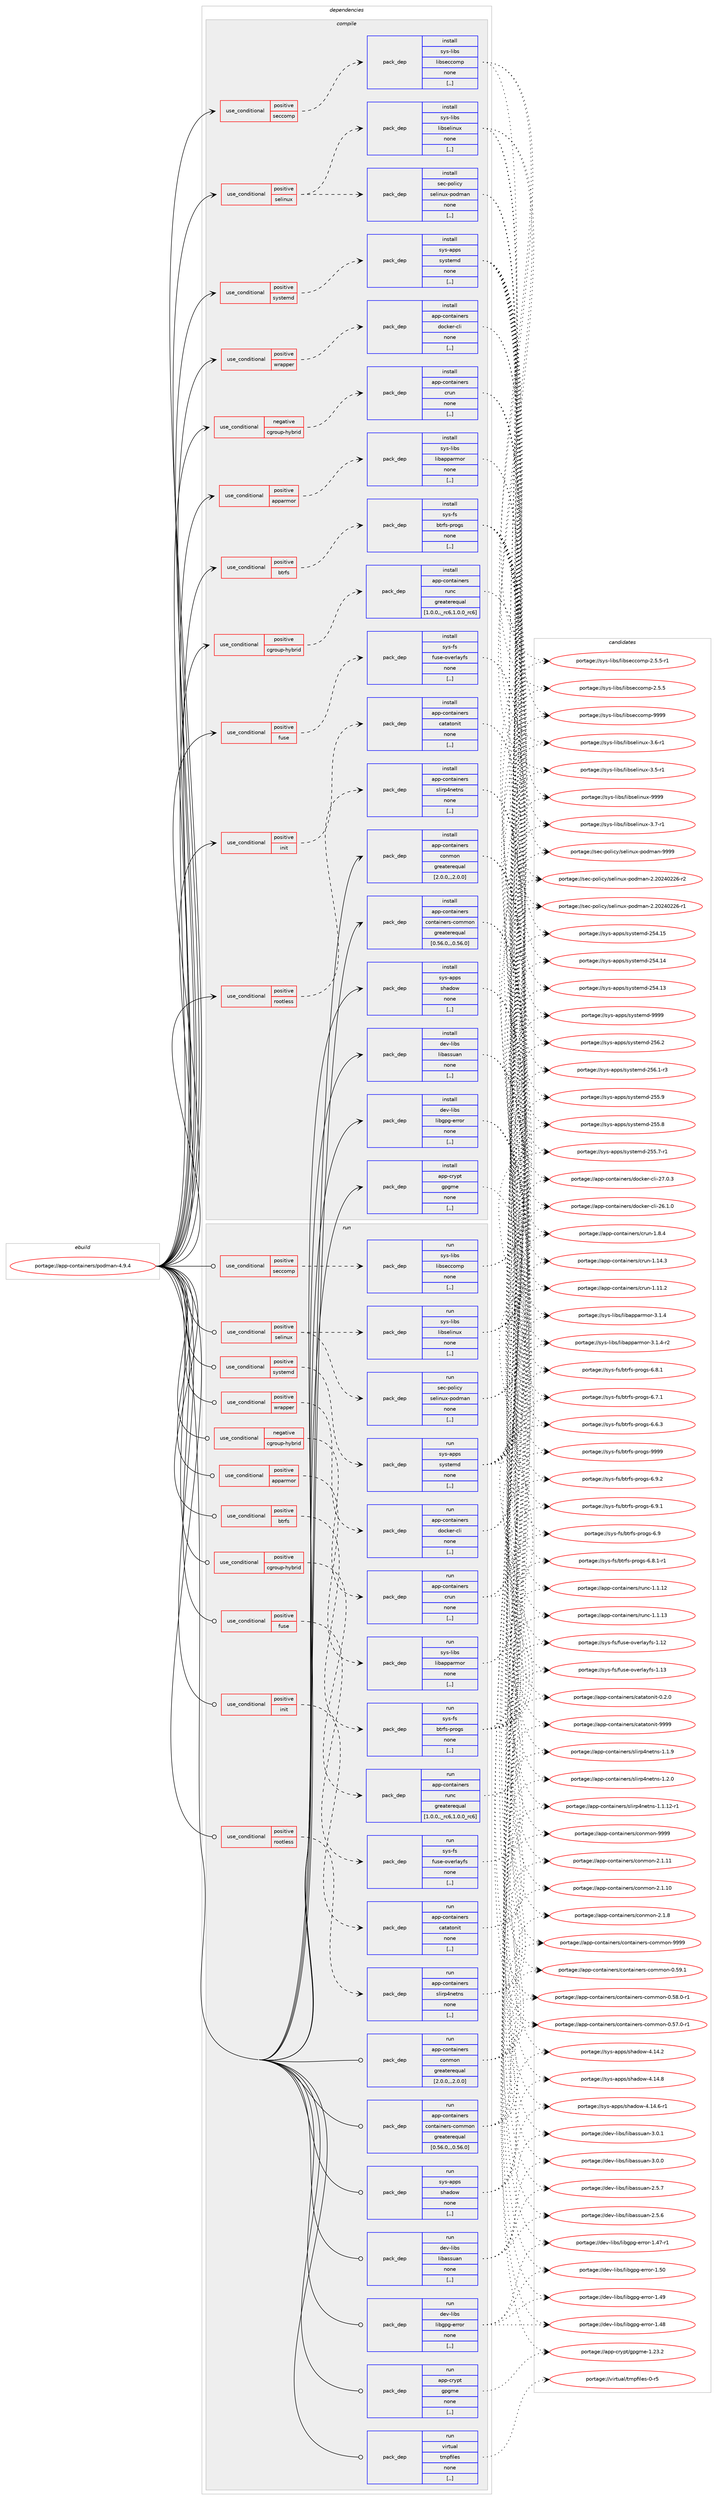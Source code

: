 digraph prolog {

# *************
# Graph options
# *************

newrank=true;
concentrate=true;
compound=true;
graph [rankdir=LR,fontname=Helvetica,fontsize=10,ranksep=1.5];#, ranksep=2.5, nodesep=0.2];
edge  [arrowhead=vee];
node  [fontname=Helvetica,fontsize=10];

# **********
# The ebuild
# **********

subgraph cluster_leftcol {
color=gray;
label=<<i>ebuild</i>>;
id [label="portage://app-containers/podman-4.9.4", color=red, width=4, href="../app-containers/podman-4.9.4.svg"];
}

# ****************
# The dependencies
# ****************

subgraph cluster_midcol {
color=gray;
label=<<i>dependencies</i>>;
subgraph cluster_compile {
fillcolor="#eeeeee";
style=filled;
label=<<i>compile</i>>;
subgraph cond3184 {
dependency11940 [label=<<TABLE BORDER="0" CELLBORDER="1" CELLSPACING="0" CELLPADDING="4"><TR><TD ROWSPAN="3" CELLPADDING="10">use_conditional</TD></TR><TR><TD>negative</TD></TR><TR><TD>cgroup-hybrid</TD></TR></TABLE>>, shape=none, color=red];
subgraph pack8687 {
dependency11941 [label=<<TABLE BORDER="0" CELLBORDER="1" CELLSPACING="0" CELLPADDING="4" WIDTH="220"><TR><TD ROWSPAN="6" CELLPADDING="30">pack_dep</TD></TR><TR><TD WIDTH="110">install</TD></TR><TR><TD>app-containers</TD></TR><TR><TD>crun</TD></TR><TR><TD>none</TD></TR><TR><TD>[,,]</TD></TR></TABLE>>, shape=none, color=blue];
}
dependency11940:e -> dependency11941:w [weight=20,style="dashed",arrowhead="vee"];
}
id:e -> dependency11940:w [weight=20,style="solid",arrowhead="vee"];
subgraph cond3185 {
dependency11942 [label=<<TABLE BORDER="0" CELLBORDER="1" CELLSPACING="0" CELLPADDING="4"><TR><TD ROWSPAN="3" CELLPADDING="10">use_conditional</TD></TR><TR><TD>positive</TD></TR><TR><TD>apparmor</TD></TR></TABLE>>, shape=none, color=red];
subgraph pack8688 {
dependency11943 [label=<<TABLE BORDER="0" CELLBORDER="1" CELLSPACING="0" CELLPADDING="4" WIDTH="220"><TR><TD ROWSPAN="6" CELLPADDING="30">pack_dep</TD></TR><TR><TD WIDTH="110">install</TD></TR><TR><TD>sys-libs</TD></TR><TR><TD>libapparmor</TD></TR><TR><TD>none</TD></TR><TR><TD>[,,]</TD></TR></TABLE>>, shape=none, color=blue];
}
dependency11942:e -> dependency11943:w [weight=20,style="dashed",arrowhead="vee"];
}
id:e -> dependency11942:w [weight=20,style="solid",arrowhead="vee"];
subgraph cond3186 {
dependency11944 [label=<<TABLE BORDER="0" CELLBORDER="1" CELLSPACING="0" CELLPADDING="4"><TR><TD ROWSPAN="3" CELLPADDING="10">use_conditional</TD></TR><TR><TD>positive</TD></TR><TR><TD>btrfs</TD></TR></TABLE>>, shape=none, color=red];
subgraph pack8689 {
dependency11945 [label=<<TABLE BORDER="0" CELLBORDER="1" CELLSPACING="0" CELLPADDING="4" WIDTH="220"><TR><TD ROWSPAN="6" CELLPADDING="30">pack_dep</TD></TR><TR><TD WIDTH="110">install</TD></TR><TR><TD>sys-fs</TD></TR><TR><TD>btrfs-progs</TD></TR><TR><TD>none</TD></TR><TR><TD>[,,]</TD></TR></TABLE>>, shape=none, color=blue];
}
dependency11944:e -> dependency11945:w [weight=20,style="dashed",arrowhead="vee"];
}
id:e -> dependency11944:w [weight=20,style="solid",arrowhead="vee"];
subgraph cond3187 {
dependency11946 [label=<<TABLE BORDER="0" CELLBORDER="1" CELLSPACING="0" CELLPADDING="4"><TR><TD ROWSPAN="3" CELLPADDING="10">use_conditional</TD></TR><TR><TD>positive</TD></TR><TR><TD>cgroup-hybrid</TD></TR></TABLE>>, shape=none, color=red];
subgraph pack8690 {
dependency11947 [label=<<TABLE BORDER="0" CELLBORDER="1" CELLSPACING="0" CELLPADDING="4" WIDTH="220"><TR><TD ROWSPAN="6" CELLPADDING="30">pack_dep</TD></TR><TR><TD WIDTH="110">install</TD></TR><TR><TD>app-containers</TD></TR><TR><TD>runc</TD></TR><TR><TD>greaterequal</TD></TR><TR><TD>[1.0.0,,_rc6,1.0.0_rc6]</TD></TR></TABLE>>, shape=none, color=blue];
}
dependency11946:e -> dependency11947:w [weight=20,style="dashed",arrowhead="vee"];
}
id:e -> dependency11946:w [weight=20,style="solid",arrowhead="vee"];
subgraph cond3188 {
dependency11948 [label=<<TABLE BORDER="0" CELLBORDER="1" CELLSPACING="0" CELLPADDING="4"><TR><TD ROWSPAN="3" CELLPADDING="10">use_conditional</TD></TR><TR><TD>positive</TD></TR><TR><TD>fuse</TD></TR></TABLE>>, shape=none, color=red];
subgraph pack8691 {
dependency11949 [label=<<TABLE BORDER="0" CELLBORDER="1" CELLSPACING="0" CELLPADDING="4" WIDTH="220"><TR><TD ROWSPAN="6" CELLPADDING="30">pack_dep</TD></TR><TR><TD WIDTH="110">install</TD></TR><TR><TD>sys-fs</TD></TR><TR><TD>fuse-overlayfs</TD></TR><TR><TD>none</TD></TR><TR><TD>[,,]</TD></TR></TABLE>>, shape=none, color=blue];
}
dependency11948:e -> dependency11949:w [weight=20,style="dashed",arrowhead="vee"];
}
id:e -> dependency11948:w [weight=20,style="solid",arrowhead="vee"];
subgraph cond3189 {
dependency11950 [label=<<TABLE BORDER="0" CELLBORDER="1" CELLSPACING="0" CELLPADDING="4"><TR><TD ROWSPAN="3" CELLPADDING="10">use_conditional</TD></TR><TR><TD>positive</TD></TR><TR><TD>init</TD></TR></TABLE>>, shape=none, color=red];
subgraph pack8692 {
dependency11951 [label=<<TABLE BORDER="0" CELLBORDER="1" CELLSPACING="0" CELLPADDING="4" WIDTH="220"><TR><TD ROWSPAN="6" CELLPADDING="30">pack_dep</TD></TR><TR><TD WIDTH="110">install</TD></TR><TR><TD>app-containers</TD></TR><TR><TD>catatonit</TD></TR><TR><TD>none</TD></TR><TR><TD>[,,]</TD></TR></TABLE>>, shape=none, color=blue];
}
dependency11950:e -> dependency11951:w [weight=20,style="dashed",arrowhead="vee"];
}
id:e -> dependency11950:w [weight=20,style="solid",arrowhead="vee"];
subgraph cond3190 {
dependency11952 [label=<<TABLE BORDER="0" CELLBORDER="1" CELLSPACING="0" CELLPADDING="4"><TR><TD ROWSPAN="3" CELLPADDING="10">use_conditional</TD></TR><TR><TD>positive</TD></TR><TR><TD>rootless</TD></TR></TABLE>>, shape=none, color=red];
subgraph pack8693 {
dependency11953 [label=<<TABLE BORDER="0" CELLBORDER="1" CELLSPACING="0" CELLPADDING="4" WIDTH="220"><TR><TD ROWSPAN="6" CELLPADDING="30">pack_dep</TD></TR><TR><TD WIDTH="110">install</TD></TR><TR><TD>app-containers</TD></TR><TR><TD>slirp4netns</TD></TR><TR><TD>none</TD></TR><TR><TD>[,,]</TD></TR></TABLE>>, shape=none, color=blue];
}
dependency11952:e -> dependency11953:w [weight=20,style="dashed",arrowhead="vee"];
}
id:e -> dependency11952:w [weight=20,style="solid",arrowhead="vee"];
subgraph cond3191 {
dependency11954 [label=<<TABLE BORDER="0" CELLBORDER="1" CELLSPACING="0" CELLPADDING="4"><TR><TD ROWSPAN="3" CELLPADDING="10">use_conditional</TD></TR><TR><TD>positive</TD></TR><TR><TD>seccomp</TD></TR></TABLE>>, shape=none, color=red];
subgraph pack8694 {
dependency11955 [label=<<TABLE BORDER="0" CELLBORDER="1" CELLSPACING="0" CELLPADDING="4" WIDTH="220"><TR><TD ROWSPAN="6" CELLPADDING="30">pack_dep</TD></TR><TR><TD WIDTH="110">install</TD></TR><TR><TD>sys-libs</TD></TR><TR><TD>libseccomp</TD></TR><TR><TD>none</TD></TR><TR><TD>[,,]</TD></TR></TABLE>>, shape=none, color=blue];
}
dependency11954:e -> dependency11955:w [weight=20,style="dashed",arrowhead="vee"];
}
id:e -> dependency11954:w [weight=20,style="solid",arrowhead="vee"];
subgraph cond3192 {
dependency11956 [label=<<TABLE BORDER="0" CELLBORDER="1" CELLSPACING="0" CELLPADDING="4"><TR><TD ROWSPAN="3" CELLPADDING="10">use_conditional</TD></TR><TR><TD>positive</TD></TR><TR><TD>selinux</TD></TR></TABLE>>, shape=none, color=red];
subgraph pack8695 {
dependency11957 [label=<<TABLE BORDER="0" CELLBORDER="1" CELLSPACING="0" CELLPADDING="4" WIDTH="220"><TR><TD ROWSPAN="6" CELLPADDING="30">pack_dep</TD></TR><TR><TD WIDTH="110">install</TD></TR><TR><TD>sec-policy</TD></TR><TR><TD>selinux-podman</TD></TR><TR><TD>none</TD></TR><TR><TD>[,,]</TD></TR></TABLE>>, shape=none, color=blue];
}
dependency11956:e -> dependency11957:w [weight=20,style="dashed",arrowhead="vee"];
subgraph pack8696 {
dependency11958 [label=<<TABLE BORDER="0" CELLBORDER="1" CELLSPACING="0" CELLPADDING="4" WIDTH="220"><TR><TD ROWSPAN="6" CELLPADDING="30">pack_dep</TD></TR><TR><TD WIDTH="110">install</TD></TR><TR><TD>sys-libs</TD></TR><TR><TD>libselinux</TD></TR><TR><TD>none</TD></TR><TR><TD>[,,]</TD></TR></TABLE>>, shape=none, color=blue];
}
dependency11956:e -> dependency11958:w [weight=20,style="dashed",arrowhead="vee"];
}
id:e -> dependency11956:w [weight=20,style="solid",arrowhead="vee"];
subgraph cond3193 {
dependency11959 [label=<<TABLE BORDER="0" CELLBORDER="1" CELLSPACING="0" CELLPADDING="4"><TR><TD ROWSPAN="3" CELLPADDING="10">use_conditional</TD></TR><TR><TD>positive</TD></TR><TR><TD>systemd</TD></TR></TABLE>>, shape=none, color=red];
subgraph pack8697 {
dependency11960 [label=<<TABLE BORDER="0" CELLBORDER="1" CELLSPACING="0" CELLPADDING="4" WIDTH="220"><TR><TD ROWSPAN="6" CELLPADDING="30">pack_dep</TD></TR><TR><TD WIDTH="110">install</TD></TR><TR><TD>sys-apps</TD></TR><TR><TD>systemd</TD></TR><TR><TD>none</TD></TR><TR><TD>[,,]</TD></TR></TABLE>>, shape=none, color=blue];
}
dependency11959:e -> dependency11960:w [weight=20,style="dashed",arrowhead="vee"];
}
id:e -> dependency11959:w [weight=20,style="solid",arrowhead="vee"];
subgraph cond3194 {
dependency11961 [label=<<TABLE BORDER="0" CELLBORDER="1" CELLSPACING="0" CELLPADDING="4"><TR><TD ROWSPAN="3" CELLPADDING="10">use_conditional</TD></TR><TR><TD>positive</TD></TR><TR><TD>wrapper</TD></TR></TABLE>>, shape=none, color=red];
subgraph pack8698 {
dependency11962 [label=<<TABLE BORDER="0" CELLBORDER="1" CELLSPACING="0" CELLPADDING="4" WIDTH="220"><TR><TD ROWSPAN="6" CELLPADDING="30">pack_dep</TD></TR><TR><TD WIDTH="110">install</TD></TR><TR><TD>app-containers</TD></TR><TR><TD>docker-cli</TD></TR><TR><TD>none</TD></TR><TR><TD>[,,]</TD></TR></TABLE>>, shape=none, color=blue];
}
dependency11961:e -> dependency11962:w [weight=20,style="dashed",arrowhead="vee"];
}
id:e -> dependency11961:w [weight=20,style="solid",arrowhead="vee"];
subgraph pack8699 {
dependency11963 [label=<<TABLE BORDER="0" CELLBORDER="1" CELLSPACING="0" CELLPADDING="4" WIDTH="220"><TR><TD ROWSPAN="6" CELLPADDING="30">pack_dep</TD></TR><TR><TD WIDTH="110">install</TD></TR><TR><TD>app-containers</TD></TR><TR><TD>conmon</TD></TR><TR><TD>greaterequal</TD></TR><TR><TD>[2.0.0,,,2.0.0]</TD></TR></TABLE>>, shape=none, color=blue];
}
id:e -> dependency11963:w [weight=20,style="solid",arrowhead="vee"];
subgraph pack8700 {
dependency11964 [label=<<TABLE BORDER="0" CELLBORDER="1" CELLSPACING="0" CELLPADDING="4" WIDTH="220"><TR><TD ROWSPAN="6" CELLPADDING="30">pack_dep</TD></TR><TR><TD WIDTH="110">install</TD></TR><TR><TD>app-containers</TD></TR><TR><TD>containers-common</TD></TR><TR><TD>greaterequal</TD></TR><TR><TD>[0.56.0,,,0.56.0]</TD></TR></TABLE>>, shape=none, color=blue];
}
id:e -> dependency11964:w [weight=20,style="solid",arrowhead="vee"];
subgraph pack8701 {
dependency11965 [label=<<TABLE BORDER="0" CELLBORDER="1" CELLSPACING="0" CELLPADDING="4" WIDTH="220"><TR><TD ROWSPAN="6" CELLPADDING="30">pack_dep</TD></TR><TR><TD WIDTH="110">install</TD></TR><TR><TD>app-crypt</TD></TR><TR><TD>gpgme</TD></TR><TR><TD>none</TD></TR><TR><TD>[,,]</TD></TR></TABLE>>, shape=none, color=blue];
}
id:e -> dependency11965:w [weight=20,style="solid",arrowhead="vee"];
subgraph pack8702 {
dependency11966 [label=<<TABLE BORDER="0" CELLBORDER="1" CELLSPACING="0" CELLPADDING="4" WIDTH="220"><TR><TD ROWSPAN="6" CELLPADDING="30">pack_dep</TD></TR><TR><TD WIDTH="110">install</TD></TR><TR><TD>dev-libs</TD></TR><TR><TD>libassuan</TD></TR><TR><TD>none</TD></TR><TR><TD>[,,]</TD></TR></TABLE>>, shape=none, color=blue];
}
id:e -> dependency11966:w [weight=20,style="solid",arrowhead="vee"];
subgraph pack8703 {
dependency11967 [label=<<TABLE BORDER="0" CELLBORDER="1" CELLSPACING="0" CELLPADDING="4" WIDTH="220"><TR><TD ROWSPAN="6" CELLPADDING="30">pack_dep</TD></TR><TR><TD WIDTH="110">install</TD></TR><TR><TD>dev-libs</TD></TR><TR><TD>libgpg-error</TD></TR><TR><TD>none</TD></TR><TR><TD>[,,]</TD></TR></TABLE>>, shape=none, color=blue];
}
id:e -> dependency11967:w [weight=20,style="solid",arrowhead="vee"];
subgraph pack8704 {
dependency11968 [label=<<TABLE BORDER="0" CELLBORDER="1" CELLSPACING="0" CELLPADDING="4" WIDTH="220"><TR><TD ROWSPAN="6" CELLPADDING="30">pack_dep</TD></TR><TR><TD WIDTH="110">install</TD></TR><TR><TD>sys-apps</TD></TR><TR><TD>shadow</TD></TR><TR><TD>none</TD></TR><TR><TD>[,,]</TD></TR></TABLE>>, shape=none, color=blue];
}
id:e -> dependency11968:w [weight=20,style="solid",arrowhead="vee"];
}
subgraph cluster_compileandrun {
fillcolor="#eeeeee";
style=filled;
label=<<i>compile and run</i>>;
}
subgraph cluster_run {
fillcolor="#eeeeee";
style=filled;
label=<<i>run</i>>;
subgraph cond3195 {
dependency11969 [label=<<TABLE BORDER="0" CELLBORDER="1" CELLSPACING="0" CELLPADDING="4"><TR><TD ROWSPAN="3" CELLPADDING="10">use_conditional</TD></TR><TR><TD>negative</TD></TR><TR><TD>cgroup-hybrid</TD></TR></TABLE>>, shape=none, color=red];
subgraph pack8705 {
dependency11970 [label=<<TABLE BORDER="0" CELLBORDER="1" CELLSPACING="0" CELLPADDING="4" WIDTH="220"><TR><TD ROWSPAN="6" CELLPADDING="30">pack_dep</TD></TR><TR><TD WIDTH="110">run</TD></TR><TR><TD>app-containers</TD></TR><TR><TD>crun</TD></TR><TR><TD>none</TD></TR><TR><TD>[,,]</TD></TR></TABLE>>, shape=none, color=blue];
}
dependency11969:e -> dependency11970:w [weight=20,style="dashed",arrowhead="vee"];
}
id:e -> dependency11969:w [weight=20,style="solid",arrowhead="odot"];
subgraph cond3196 {
dependency11971 [label=<<TABLE BORDER="0" CELLBORDER="1" CELLSPACING="0" CELLPADDING="4"><TR><TD ROWSPAN="3" CELLPADDING="10">use_conditional</TD></TR><TR><TD>positive</TD></TR><TR><TD>apparmor</TD></TR></TABLE>>, shape=none, color=red];
subgraph pack8706 {
dependency11972 [label=<<TABLE BORDER="0" CELLBORDER="1" CELLSPACING="0" CELLPADDING="4" WIDTH="220"><TR><TD ROWSPAN="6" CELLPADDING="30">pack_dep</TD></TR><TR><TD WIDTH="110">run</TD></TR><TR><TD>sys-libs</TD></TR><TR><TD>libapparmor</TD></TR><TR><TD>none</TD></TR><TR><TD>[,,]</TD></TR></TABLE>>, shape=none, color=blue];
}
dependency11971:e -> dependency11972:w [weight=20,style="dashed",arrowhead="vee"];
}
id:e -> dependency11971:w [weight=20,style="solid",arrowhead="odot"];
subgraph cond3197 {
dependency11973 [label=<<TABLE BORDER="0" CELLBORDER="1" CELLSPACING="0" CELLPADDING="4"><TR><TD ROWSPAN="3" CELLPADDING="10">use_conditional</TD></TR><TR><TD>positive</TD></TR><TR><TD>btrfs</TD></TR></TABLE>>, shape=none, color=red];
subgraph pack8707 {
dependency11974 [label=<<TABLE BORDER="0" CELLBORDER="1" CELLSPACING="0" CELLPADDING="4" WIDTH="220"><TR><TD ROWSPAN="6" CELLPADDING="30">pack_dep</TD></TR><TR><TD WIDTH="110">run</TD></TR><TR><TD>sys-fs</TD></TR><TR><TD>btrfs-progs</TD></TR><TR><TD>none</TD></TR><TR><TD>[,,]</TD></TR></TABLE>>, shape=none, color=blue];
}
dependency11973:e -> dependency11974:w [weight=20,style="dashed",arrowhead="vee"];
}
id:e -> dependency11973:w [weight=20,style="solid",arrowhead="odot"];
subgraph cond3198 {
dependency11975 [label=<<TABLE BORDER="0" CELLBORDER="1" CELLSPACING="0" CELLPADDING="4"><TR><TD ROWSPAN="3" CELLPADDING="10">use_conditional</TD></TR><TR><TD>positive</TD></TR><TR><TD>cgroup-hybrid</TD></TR></TABLE>>, shape=none, color=red];
subgraph pack8708 {
dependency11976 [label=<<TABLE BORDER="0" CELLBORDER="1" CELLSPACING="0" CELLPADDING="4" WIDTH="220"><TR><TD ROWSPAN="6" CELLPADDING="30">pack_dep</TD></TR><TR><TD WIDTH="110">run</TD></TR><TR><TD>app-containers</TD></TR><TR><TD>runc</TD></TR><TR><TD>greaterequal</TD></TR><TR><TD>[1.0.0,,_rc6,1.0.0_rc6]</TD></TR></TABLE>>, shape=none, color=blue];
}
dependency11975:e -> dependency11976:w [weight=20,style="dashed",arrowhead="vee"];
}
id:e -> dependency11975:w [weight=20,style="solid",arrowhead="odot"];
subgraph cond3199 {
dependency11977 [label=<<TABLE BORDER="0" CELLBORDER="1" CELLSPACING="0" CELLPADDING="4"><TR><TD ROWSPAN="3" CELLPADDING="10">use_conditional</TD></TR><TR><TD>positive</TD></TR><TR><TD>fuse</TD></TR></TABLE>>, shape=none, color=red];
subgraph pack8709 {
dependency11978 [label=<<TABLE BORDER="0" CELLBORDER="1" CELLSPACING="0" CELLPADDING="4" WIDTH="220"><TR><TD ROWSPAN="6" CELLPADDING="30">pack_dep</TD></TR><TR><TD WIDTH="110">run</TD></TR><TR><TD>sys-fs</TD></TR><TR><TD>fuse-overlayfs</TD></TR><TR><TD>none</TD></TR><TR><TD>[,,]</TD></TR></TABLE>>, shape=none, color=blue];
}
dependency11977:e -> dependency11978:w [weight=20,style="dashed",arrowhead="vee"];
}
id:e -> dependency11977:w [weight=20,style="solid",arrowhead="odot"];
subgraph cond3200 {
dependency11979 [label=<<TABLE BORDER="0" CELLBORDER="1" CELLSPACING="0" CELLPADDING="4"><TR><TD ROWSPAN="3" CELLPADDING="10">use_conditional</TD></TR><TR><TD>positive</TD></TR><TR><TD>init</TD></TR></TABLE>>, shape=none, color=red];
subgraph pack8710 {
dependency11980 [label=<<TABLE BORDER="0" CELLBORDER="1" CELLSPACING="0" CELLPADDING="4" WIDTH="220"><TR><TD ROWSPAN="6" CELLPADDING="30">pack_dep</TD></TR><TR><TD WIDTH="110">run</TD></TR><TR><TD>app-containers</TD></TR><TR><TD>catatonit</TD></TR><TR><TD>none</TD></TR><TR><TD>[,,]</TD></TR></TABLE>>, shape=none, color=blue];
}
dependency11979:e -> dependency11980:w [weight=20,style="dashed",arrowhead="vee"];
}
id:e -> dependency11979:w [weight=20,style="solid",arrowhead="odot"];
subgraph cond3201 {
dependency11981 [label=<<TABLE BORDER="0" CELLBORDER="1" CELLSPACING="0" CELLPADDING="4"><TR><TD ROWSPAN="3" CELLPADDING="10">use_conditional</TD></TR><TR><TD>positive</TD></TR><TR><TD>rootless</TD></TR></TABLE>>, shape=none, color=red];
subgraph pack8711 {
dependency11982 [label=<<TABLE BORDER="0" CELLBORDER="1" CELLSPACING="0" CELLPADDING="4" WIDTH="220"><TR><TD ROWSPAN="6" CELLPADDING="30">pack_dep</TD></TR><TR><TD WIDTH="110">run</TD></TR><TR><TD>app-containers</TD></TR><TR><TD>slirp4netns</TD></TR><TR><TD>none</TD></TR><TR><TD>[,,]</TD></TR></TABLE>>, shape=none, color=blue];
}
dependency11981:e -> dependency11982:w [weight=20,style="dashed",arrowhead="vee"];
}
id:e -> dependency11981:w [weight=20,style="solid",arrowhead="odot"];
subgraph cond3202 {
dependency11983 [label=<<TABLE BORDER="0" CELLBORDER="1" CELLSPACING="0" CELLPADDING="4"><TR><TD ROWSPAN="3" CELLPADDING="10">use_conditional</TD></TR><TR><TD>positive</TD></TR><TR><TD>seccomp</TD></TR></TABLE>>, shape=none, color=red];
subgraph pack8712 {
dependency11984 [label=<<TABLE BORDER="0" CELLBORDER="1" CELLSPACING="0" CELLPADDING="4" WIDTH="220"><TR><TD ROWSPAN="6" CELLPADDING="30">pack_dep</TD></TR><TR><TD WIDTH="110">run</TD></TR><TR><TD>sys-libs</TD></TR><TR><TD>libseccomp</TD></TR><TR><TD>none</TD></TR><TR><TD>[,,]</TD></TR></TABLE>>, shape=none, color=blue];
}
dependency11983:e -> dependency11984:w [weight=20,style="dashed",arrowhead="vee"];
}
id:e -> dependency11983:w [weight=20,style="solid",arrowhead="odot"];
subgraph cond3203 {
dependency11985 [label=<<TABLE BORDER="0" CELLBORDER="1" CELLSPACING="0" CELLPADDING="4"><TR><TD ROWSPAN="3" CELLPADDING="10">use_conditional</TD></TR><TR><TD>positive</TD></TR><TR><TD>selinux</TD></TR></TABLE>>, shape=none, color=red];
subgraph pack8713 {
dependency11986 [label=<<TABLE BORDER="0" CELLBORDER="1" CELLSPACING="0" CELLPADDING="4" WIDTH="220"><TR><TD ROWSPAN="6" CELLPADDING="30">pack_dep</TD></TR><TR><TD WIDTH="110">run</TD></TR><TR><TD>sec-policy</TD></TR><TR><TD>selinux-podman</TD></TR><TR><TD>none</TD></TR><TR><TD>[,,]</TD></TR></TABLE>>, shape=none, color=blue];
}
dependency11985:e -> dependency11986:w [weight=20,style="dashed",arrowhead="vee"];
subgraph pack8714 {
dependency11987 [label=<<TABLE BORDER="0" CELLBORDER="1" CELLSPACING="0" CELLPADDING="4" WIDTH="220"><TR><TD ROWSPAN="6" CELLPADDING="30">pack_dep</TD></TR><TR><TD WIDTH="110">run</TD></TR><TR><TD>sys-libs</TD></TR><TR><TD>libselinux</TD></TR><TR><TD>none</TD></TR><TR><TD>[,,]</TD></TR></TABLE>>, shape=none, color=blue];
}
dependency11985:e -> dependency11987:w [weight=20,style="dashed",arrowhead="vee"];
}
id:e -> dependency11985:w [weight=20,style="solid",arrowhead="odot"];
subgraph cond3204 {
dependency11988 [label=<<TABLE BORDER="0" CELLBORDER="1" CELLSPACING="0" CELLPADDING="4"><TR><TD ROWSPAN="3" CELLPADDING="10">use_conditional</TD></TR><TR><TD>positive</TD></TR><TR><TD>systemd</TD></TR></TABLE>>, shape=none, color=red];
subgraph pack8715 {
dependency11989 [label=<<TABLE BORDER="0" CELLBORDER="1" CELLSPACING="0" CELLPADDING="4" WIDTH="220"><TR><TD ROWSPAN="6" CELLPADDING="30">pack_dep</TD></TR><TR><TD WIDTH="110">run</TD></TR><TR><TD>sys-apps</TD></TR><TR><TD>systemd</TD></TR><TR><TD>none</TD></TR><TR><TD>[,,]</TD></TR></TABLE>>, shape=none, color=blue];
}
dependency11988:e -> dependency11989:w [weight=20,style="dashed",arrowhead="vee"];
}
id:e -> dependency11988:w [weight=20,style="solid",arrowhead="odot"];
subgraph cond3205 {
dependency11990 [label=<<TABLE BORDER="0" CELLBORDER="1" CELLSPACING="0" CELLPADDING="4"><TR><TD ROWSPAN="3" CELLPADDING="10">use_conditional</TD></TR><TR><TD>positive</TD></TR><TR><TD>wrapper</TD></TR></TABLE>>, shape=none, color=red];
subgraph pack8716 {
dependency11991 [label=<<TABLE BORDER="0" CELLBORDER="1" CELLSPACING="0" CELLPADDING="4" WIDTH="220"><TR><TD ROWSPAN="6" CELLPADDING="30">pack_dep</TD></TR><TR><TD WIDTH="110">run</TD></TR><TR><TD>app-containers</TD></TR><TR><TD>docker-cli</TD></TR><TR><TD>none</TD></TR><TR><TD>[,,]</TD></TR></TABLE>>, shape=none, color=blue];
}
dependency11990:e -> dependency11991:w [weight=20,style="dashed",arrowhead="vee"];
}
id:e -> dependency11990:w [weight=20,style="solid",arrowhead="odot"];
subgraph pack8717 {
dependency11992 [label=<<TABLE BORDER="0" CELLBORDER="1" CELLSPACING="0" CELLPADDING="4" WIDTH="220"><TR><TD ROWSPAN="6" CELLPADDING="30">pack_dep</TD></TR><TR><TD WIDTH="110">run</TD></TR><TR><TD>app-containers</TD></TR><TR><TD>conmon</TD></TR><TR><TD>greaterequal</TD></TR><TR><TD>[2.0.0,,,2.0.0]</TD></TR></TABLE>>, shape=none, color=blue];
}
id:e -> dependency11992:w [weight=20,style="solid",arrowhead="odot"];
subgraph pack8718 {
dependency11993 [label=<<TABLE BORDER="0" CELLBORDER="1" CELLSPACING="0" CELLPADDING="4" WIDTH="220"><TR><TD ROWSPAN="6" CELLPADDING="30">pack_dep</TD></TR><TR><TD WIDTH="110">run</TD></TR><TR><TD>app-containers</TD></TR><TR><TD>containers-common</TD></TR><TR><TD>greaterequal</TD></TR><TR><TD>[0.56.0,,,0.56.0]</TD></TR></TABLE>>, shape=none, color=blue];
}
id:e -> dependency11993:w [weight=20,style="solid",arrowhead="odot"];
subgraph pack8719 {
dependency11994 [label=<<TABLE BORDER="0" CELLBORDER="1" CELLSPACING="0" CELLPADDING="4" WIDTH="220"><TR><TD ROWSPAN="6" CELLPADDING="30">pack_dep</TD></TR><TR><TD WIDTH="110">run</TD></TR><TR><TD>app-crypt</TD></TR><TR><TD>gpgme</TD></TR><TR><TD>none</TD></TR><TR><TD>[,,]</TD></TR></TABLE>>, shape=none, color=blue];
}
id:e -> dependency11994:w [weight=20,style="solid",arrowhead="odot"];
subgraph pack8720 {
dependency11995 [label=<<TABLE BORDER="0" CELLBORDER="1" CELLSPACING="0" CELLPADDING="4" WIDTH="220"><TR><TD ROWSPAN="6" CELLPADDING="30">pack_dep</TD></TR><TR><TD WIDTH="110">run</TD></TR><TR><TD>dev-libs</TD></TR><TR><TD>libassuan</TD></TR><TR><TD>none</TD></TR><TR><TD>[,,]</TD></TR></TABLE>>, shape=none, color=blue];
}
id:e -> dependency11995:w [weight=20,style="solid",arrowhead="odot"];
subgraph pack8721 {
dependency11996 [label=<<TABLE BORDER="0" CELLBORDER="1" CELLSPACING="0" CELLPADDING="4" WIDTH="220"><TR><TD ROWSPAN="6" CELLPADDING="30">pack_dep</TD></TR><TR><TD WIDTH="110">run</TD></TR><TR><TD>dev-libs</TD></TR><TR><TD>libgpg-error</TD></TR><TR><TD>none</TD></TR><TR><TD>[,,]</TD></TR></TABLE>>, shape=none, color=blue];
}
id:e -> dependency11996:w [weight=20,style="solid",arrowhead="odot"];
subgraph pack8722 {
dependency11997 [label=<<TABLE BORDER="0" CELLBORDER="1" CELLSPACING="0" CELLPADDING="4" WIDTH="220"><TR><TD ROWSPAN="6" CELLPADDING="30">pack_dep</TD></TR><TR><TD WIDTH="110">run</TD></TR><TR><TD>sys-apps</TD></TR><TR><TD>shadow</TD></TR><TR><TD>none</TD></TR><TR><TD>[,,]</TD></TR></TABLE>>, shape=none, color=blue];
}
id:e -> dependency11997:w [weight=20,style="solid",arrowhead="odot"];
subgraph pack8723 {
dependency11998 [label=<<TABLE BORDER="0" CELLBORDER="1" CELLSPACING="0" CELLPADDING="4" WIDTH="220"><TR><TD ROWSPAN="6" CELLPADDING="30">pack_dep</TD></TR><TR><TD WIDTH="110">run</TD></TR><TR><TD>virtual</TD></TR><TR><TD>tmpfiles</TD></TR><TR><TD>none</TD></TR><TR><TD>[,,]</TD></TR></TABLE>>, shape=none, color=blue];
}
id:e -> dependency11998:w [weight=20,style="solid",arrowhead="odot"];
}
}

# **************
# The candidates
# **************

subgraph cluster_choices {
rank=same;
color=gray;
label=<<i>candidates</i>>;

subgraph choice8687 {
color=black;
nodesep=1;
choice97112112459911111011697105110101114115479911411711045494649524651 [label="portage://app-containers/crun-1.14.3", color=red, width=4,href="../app-containers/crun-1.14.3.svg"];
choice97112112459911111011697105110101114115479911411711045494649494650 [label="portage://app-containers/crun-1.11.2", color=red, width=4,href="../app-containers/crun-1.11.2.svg"];
choice971121124599111110116971051101011141154799114117110454946564652 [label="portage://app-containers/crun-1.8.4", color=red, width=4,href="../app-containers/crun-1.8.4.svg"];
dependency11941:e -> choice97112112459911111011697105110101114115479911411711045494649524651:w [style=dotted,weight="100"];
dependency11941:e -> choice97112112459911111011697105110101114115479911411711045494649494650:w [style=dotted,weight="100"];
dependency11941:e -> choice971121124599111110116971051101011141154799114117110454946564652:w [style=dotted,weight="100"];
}
subgraph choice8688 {
color=black;
nodesep=1;
choice1151211154510810598115471081059897112112971141091111144551464946524511450 [label="portage://sys-libs/libapparmor-3.1.4-r2", color=red, width=4,href="../sys-libs/libapparmor-3.1.4-r2.svg"];
choice115121115451081059811547108105989711211297114109111114455146494652 [label="portage://sys-libs/libapparmor-3.1.4", color=red, width=4,href="../sys-libs/libapparmor-3.1.4.svg"];
dependency11943:e -> choice1151211154510810598115471081059897112112971141091111144551464946524511450:w [style=dotted,weight="100"];
dependency11943:e -> choice115121115451081059811547108105989711211297114109111114455146494652:w [style=dotted,weight="100"];
}
subgraph choice8689 {
color=black;
nodesep=1;
choice115121115451021154798116114102115451121141111031154557575757 [label="portage://sys-fs/btrfs-progs-9999", color=red, width=4,href="../sys-fs/btrfs-progs-9999.svg"];
choice11512111545102115479811611410211545112114111103115455446574650 [label="portage://sys-fs/btrfs-progs-6.9.2", color=red, width=4,href="../sys-fs/btrfs-progs-6.9.2.svg"];
choice11512111545102115479811611410211545112114111103115455446574649 [label="portage://sys-fs/btrfs-progs-6.9.1", color=red, width=4,href="../sys-fs/btrfs-progs-6.9.1.svg"];
choice1151211154510211547981161141021154511211411110311545544657 [label="portage://sys-fs/btrfs-progs-6.9", color=red, width=4,href="../sys-fs/btrfs-progs-6.9.svg"];
choice115121115451021154798116114102115451121141111031154554465646494511449 [label="portage://sys-fs/btrfs-progs-6.8.1-r1", color=red, width=4,href="../sys-fs/btrfs-progs-6.8.1-r1.svg"];
choice11512111545102115479811611410211545112114111103115455446564649 [label="portage://sys-fs/btrfs-progs-6.8.1", color=red, width=4,href="../sys-fs/btrfs-progs-6.8.1.svg"];
choice11512111545102115479811611410211545112114111103115455446554649 [label="portage://sys-fs/btrfs-progs-6.7.1", color=red, width=4,href="../sys-fs/btrfs-progs-6.7.1.svg"];
choice11512111545102115479811611410211545112114111103115455446544651 [label="portage://sys-fs/btrfs-progs-6.6.3", color=red, width=4,href="../sys-fs/btrfs-progs-6.6.3.svg"];
dependency11945:e -> choice115121115451021154798116114102115451121141111031154557575757:w [style=dotted,weight="100"];
dependency11945:e -> choice11512111545102115479811611410211545112114111103115455446574650:w [style=dotted,weight="100"];
dependency11945:e -> choice11512111545102115479811611410211545112114111103115455446574649:w [style=dotted,weight="100"];
dependency11945:e -> choice1151211154510211547981161141021154511211411110311545544657:w [style=dotted,weight="100"];
dependency11945:e -> choice115121115451021154798116114102115451121141111031154554465646494511449:w [style=dotted,weight="100"];
dependency11945:e -> choice11512111545102115479811611410211545112114111103115455446564649:w [style=dotted,weight="100"];
dependency11945:e -> choice11512111545102115479811611410211545112114111103115455446554649:w [style=dotted,weight="100"];
dependency11945:e -> choice11512111545102115479811611410211545112114111103115455446544651:w [style=dotted,weight="100"];
}
subgraph choice8690 {
color=black;
nodesep=1;
choice97112112459911111011697105110101114115471141171109945494649464951 [label="portage://app-containers/runc-1.1.13", color=red, width=4,href="../app-containers/runc-1.1.13.svg"];
choice97112112459911111011697105110101114115471141171109945494649464950 [label="portage://app-containers/runc-1.1.12", color=red, width=4,href="../app-containers/runc-1.1.12.svg"];
dependency11947:e -> choice97112112459911111011697105110101114115471141171109945494649464951:w [style=dotted,weight="100"];
dependency11947:e -> choice97112112459911111011697105110101114115471141171109945494649464950:w [style=dotted,weight="100"];
}
subgraph choice8691 {
color=black;
nodesep=1;
choice115121115451021154710211711510145111118101114108971211021154549464951 [label="portage://sys-fs/fuse-overlayfs-1.13", color=red, width=4,href="../sys-fs/fuse-overlayfs-1.13.svg"];
choice115121115451021154710211711510145111118101114108971211021154549464950 [label="portage://sys-fs/fuse-overlayfs-1.12", color=red, width=4,href="../sys-fs/fuse-overlayfs-1.12.svg"];
dependency11949:e -> choice115121115451021154710211711510145111118101114108971211021154549464951:w [style=dotted,weight="100"];
dependency11949:e -> choice115121115451021154710211711510145111118101114108971211021154549464950:w [style=dotted,weight="100"];
}
subgraph choice8692 {
color=black;
nodesep=1;
choice97112112459911111011697105110101114115479997116971161111101051164557575757 [label="portage://app-containers/catatonit-9999", color=red, width=4,href="../app-containers/catatonit-9999.svg"];
choice9711211245991111101169710511010111411547999711697116111110105116454846504648 [label="portage://app-containers/catatonit-0.2.0", color=red, width=4,href="../app-containers/catatonit-0.2.0.svg"];
dependency11951:e -> choice97112112459911111011697105110101114115479997116971161111101051164557575757:w [style=dotted,weight="100"];
dependency11951:e -> choice9711211245991111101169710511010111411547999711697116111110105116454846504648:w [style=dotted,weight="100"];
}
subgraph choice8693 {
color=black;
nodesep=1;
choice971121124599111110116971051101011141154711510810511411252110101116110115454946504648 [label="portage://app-containers/slirp4netns-1.2.0", color=red, width=4,href="../app-containers/slirp4netns-1.2.0.svg"];
choice971121124599111110116971051101011141154711510810511411252110101116110115454946494649504511449 [label="portage://app-containers/slirp4netns-1.1.12-r1", color=red, width=4,href="../app-containers/slirp4netns-1.1.12-r1.svg"];
choice971121124599111110116971051101011141154711510810511411252110101116110115454946494657 [label="portage://app-containers/slirp4netns-1.1.9", color=red, width=4,href="../app-containers/slirp4netns-1.1.9.svg"];
dependency11953:e -> choice971121124599111110116971051101011141154711510810511411252110101116110115454946504648:w [style=dotted,weight="100"];
dependency11953:e -> choice971121124599111110116971051101011141154711510810511411252110101116110115454946494649504511449:w [style=dotted,weight="100"];
dependency11953:e -> choice971121124599111110116971051101011141154711510810511411252110101116110115454946494657:w [style=dotted,weight="100"];
}
subgraph choice8694 {
color=black;
nodesep=1;
choice1151211154510810598115471081059811510199991111091124557575757 [label="portage://sys-libs/libseccomp-9999", color=red, width=4,href="../sys-libs/libseccomp-9999.svg"];
choice1151211154510810598115471081059811510199991111091124550465346534511449 [label="portage://sys-libs/libseccomp-2.5.5-r1", color=red, width=4,href="../sys-libs/libseccomp-2.5.5-r1.svg"];
choice115121115451081059811547108105981151019999111109112455046534653 [label="portage://sys-libs/libseccomp-2.5.5", color=red, width=4,href="../sys-libs/libseccomp-2.5.5.svg"];
dependency11955:e -> choice1151211154510810598115471081059811510199991111091124557575757:w [style=dotted,weight="100"];
dependency11955:e -> choice1151211154510810598115471081059811510199991111091124550465346534511449:w [style=dotted,weight="100"];
dependency11955:e -> choice115121115451081059811547108105981151019999111109112455046534653:w [style=dotted,weight="100"];
}
subgraph choice8695 {
color=black;
nodesep=1;
choice1151019945112111108105991214711510110810511011712045112111100109971104557575757 [label="portage://sec-policy/selinux-podman-9999", color=red, width=4,href="../sec-policy/selinux-podman-9999.svg"];
choice11510199451121111081059912147115101108105110117120451121111001099711045504650485052485050544511450 [label="portage://sec-policy/selinux-podman-2.20240226-r2", color=red, width=4,href="../sec-policy/selinux-podman-2.20240226-r2.svg"];
choice11510199451121111081059912147115101108105110117120451121111001099711045504650485052485050544511449 [label="portage://sec-policy/selinux-podman-2.20240226-r1", color=red, width=4,href="../sec-policy/selinux-podman-2.20240226-r1.svg"];
dependency11957:e -> choice1151019945112111108105991214711510110810511011712045112111100109971104557575757:w [style=dotted,weight="100"];
dependency11957:e -> choice11510199451121111081059912147115101108105110117120451121111001099711045504650485052485050544511450:w [style=dotted,weight="100"];
dependency11957:e -> choice11510199451121111081059912147115101108105110117120451121111001099711045504650485052485050544511449:w [style=dotted,weight="100"];
}
subgraph choice8696 {
color=black;
nodesep=1;
choice115121115451081059811547108105981151011081051101171204557575757 [label="portage://sys-libs/libselinux-9999", color=red, width=4,href="../sys-libs/libselinux-9999.svg"];
choice11512111545108105981154710810598115101108105110117120455146554511449 [label="portage://sys-libs/libselinux-3.7-r1", color=red, width=4,href="../sys-libs/libselinux-3.7-r1.svg"];
choice11512111545108105981154710810598115101108105110117120455146544511449 [label="portage://sys-libs/libselinux-3.6-r1", color=red, width=4,href="../sys-libs/libselinux-3.6-r1.svg"];
choice11512111545108105981154710810598115101108105110117120455146534511449 [label="portage://sys-libs/libselinux-3.5-r1", color=red, width=4,href="../sys-libs/libselinux-3.5-r1.svg"];
dependency11958:e -> choice115121115451081059811547108105981151011081051101171204557575757:w [style=dotted,weight="100"];
dependency11958:e -> choice11512111545108105981154710810598115101108105110117120455146554511449:w [style=dotted,weight="100"];
dependency11958:e -> choice11512111545108105981154710810598115101108105110117120455146544511449:w [style=dotted,weight="100"];
dependency11958:e -> choice11512111545108105981154710810598115101108105110117120455146534511449:w [style=dotted,weight="100"];
}
subgraph choice8697 {
color=black;
nodesep=1;
choice1151211154597112112115471151211151161011091004557575757 [label="portage://sys-apps/systemd-9999", color=red, width=4,href="../sys-apps/systemd-9999.svg"];
choice115121115459711211211547115121115116101109100455053544650 [label="portage://sys-apps/systemd-256.2", color=red, width=4,href="../sys-apps/systemd-256.2.svg"];
choice1151211154597112112115471151211151161011091004550535446494511451 [label="portage://sys-apps/systemd-256.1-r3", color=red, width=4,href="../sys-apps/systemd-256.1-r3.svg"];
choice115121115459711211211547115121115116101109100455053534657 [label="portage://sys-apps/systemd-255.9", color=red, width=4,href="../sys-apps/systemd-255.9.svg"];
choice115121115459711211211547115121115116101109100455053534656 [label="portage://sys-apps/systemd-255.8", color=red, width=4,href="../sys-apps/systemd-255.8.svg"];
choice1151211154597112112115471151211151161011091004550535346554511449 [label="portage://sys-apps/systemd-255.7-r1", color=red, width=4,href="../sys-apps/systemd-255.7-r1.svg"];
choice11512111545971121121154711512111511610110910045505352464953 [label="portage://sys-apps/systemd-254.15", color=red, width=4,href="../sys-apps/systemd-254.15.svg"];
choice11512111545971121121154711512111511610110910045505352464952 [label="portage://sys-apps/systemd-254.14", color=red, width=4,href="../sys-apps/systemd-254.14.svg"];
choice11512111545971121121154711512111511610110910045505352464951 [label="portage://sys-apps/systemd-254.13", color=red, width=4,href="../sys-apps/systemd-254.13.svg"];
dependency11960:e -> choice1151211154597112112115471151211151161011091004557575757:w [style=dotted,weight="100"];
dependency11960:e -> choice115121115459711211211547115121115116101109100455053544650:w [style=dotted,weight="100"];
dependency11960:e -> choice1151211154597112112115471151211151161011091004550535446494511451:w [style=dotted,weight="100"];
dependency11960:e -> choice115121115459711211211547115121115116101109100455053534657:w [style=dotted,weight="100"];
dependency11960:e -> choice115121115459711211211547115121115116101109100455053534656:w [style=dotted,weight="100"];
dependency11960:e -> choice1151211154597112112115471151211151161011091004550535346554511449:w [style=dotted,weight="100"];
dependency11960:e -> choice11512111545971121121154711512111511610110910045505352464953:w [style=dotted,weight="100"];
dependency11960:e -> choice11512111545971121121154711512111511610110910045505352464952:w [style=dotted,weight="100"];
dependency11960:e -> choice11512111545971121121154711512111511610110910045505352464951:w [style=dotted,weight="100"];
}
subgraph choice8698 {
color=black;
nodesep=1;
choice971121124599111110116971051101011141154710011199107101114459910810545505546484651 [label="portage://app-containers/docker-cli-27.0.3", color=red, width=4,href="../app-containers/docker-cli-27.0.3.svg"];
choice971121124599111110116971051101011141154710011199107101114459910810545505446494648 [label="portage://app-containers/docker-cli-26.1.0", color=red, width=4,href="../app-containers/docker-cli-26.1.0.svg"];
dependency11962:e -> choice971121124599111110116971051101011141154710011199107101114459910810545505546484651:w [style=dotted,weight="100"];
dependency11962:e -> choice971121124599111110116971051101011141154710011199107101114459910810545505446494648:w [style=dotted,weight="100"];
}
subgraph choice8699 {
color=black;
nodesep=1;
choice9711211245991111101169710511010111411547991111101091111104557575757 [label="portage://app-containers/conmon-9999", color=red, width=4,href="../app-containers/conmon-9999.svg"];
choice97112112459911111011697105110101114115479911111010911111045504649464949 [label="portage://app-containers/conmon-2.1.11", color=red, width=4,href="../app-containers/conmon-2.1.11.svg"];
choice97112112459911111011697105110101114115479911111010911111045504649464948 [label="portage://app-containers/conmon-2.1.10", color=red, width=4,href="../app-containers/conmon-2.1.10.svg"];
choice971121124599111110116971051101011141154799111110109111110455046494656 [label="portage://app-containers/conmon-2.1.8", color=red, width=4,href="../app-containers/conmon-2.1.8.svg"];
dependency11963:e -> choice9711211245991111101169710511010111411547991111101091111104557575757:w [style=dotted,weight="100"];
dependency11963:e -> choice97112112459911111011697105110101114115479911111010911111045504649464949:w [style=dotted,weight="100"];
dependency11963:e -> choice97112112459911111011697105110101114115479911111010911111045504649464948:w [style=dotted,weight="100"];
dependency11963:e -> choice971121124599111110116971051101011141154799111110109111110455046494656:w [style=dotted,weight="100"];
}
subgraph choice8700 {
color=black;
nodesep=1;
choice9711211245991111101169710511010111411547991111101169710511010111411545991111091091111104557575757 [label="portage://app-containers/containers-common-9999", color=red, width=4,href="../app-containers/containers-common-9999.svg"];
choice97112112459911111011697105110101114115479911111011697105110101114115459911110910911111045484653574649 [label="portage://app-containers/containers-common-0.59.1", color=red, width=4,href="../app-containers/containers-common-0.59.1.svg"];
choice971121124599111110116971051101011141154799111110116971051101011141154599111109109111110454846535646484511449 [label="portage://app-containers/containers-common-0.58.0-r1", color=red, width=4,href="../app-containers/containers-common-0.58.0-r1.svg"];
choice971121124599111110116971051101011141154799111110116971051101011141154599111109109111110454846535546484511449 [label="portage://app-containers/containers-common-0.57.0-r1", color=red, width=4,href="../app-containers/containers-common-0.57.0-r1.svg"];
dependency11964:e -> choice9711211245991111101169710511010111411547991111101169710511010111411545991111091091111104557575757:w [style=dotted,weight="100"];
dependency11964:e -> choice97112112459911111011697105110101114115479911111011697105110101114115459911110910911111045484653574649:w [style=dotted,weight="100"];
dependency11964:e -> choice971121124599111110116971051101011141154799111110116971051101011141154599111109109111110454846535646484511449:w [style=dotted,weight="100"];
dependency11964:e -> choice971121124599111110116971051101011141154799111110116971051101011141154599111109109111110454846535546484511449:w [style=dotted,weight="100"];
}
subgraph choice8701 {
color=black;
nodesep=1;
choice9711211245991141211121164710311210310910145494650514650 [label="portage://app-crypt/gpgme-1.23.2", color=red, width=4,href="../app-crypt/gpgme-1.23.2.svg"];
dependency11965:e -> choice9711211245991141211121164710311210310910145494650514650:w [style=dotted,weight="100"];
}
subgraph choice8702 {
color=black;
nodesep=1;
choice100101118451081059811547108105989711511511797110455146484649 [label="portage://dev-libs/libassuan-3.0.1", color=red, width=4,href="../dev-libs/libassuan-3.0.1.svg"];
choice100101118451081059811547108105989711511511797110455146484648 [label="portage://dev-libs/libassuan-3.0.0", color=red, width=4,href="../dev-libs/libassuan-3.0.0.svg"];
choice100101118451081059811547108105989711511511797110455046534655 [label="portage://dev-libs/libassuan-2.5.7", color=red, width=4,href="../dev-libs/libassuan-2.5.7.svg"];
choice100101118451081059811547108105989711511511797110455046534654 [label="portage://dev-libs/libassuan-2.5.6", color=red, width=4,href="../dev-libs/libassuan-2.5.6.svg"];
dependency11966:e -> choice100101118451081059811547108105989711511511797110455146484649:w [style=dotted,weight="100"];
dependency11966:e -> choice100101118451081059811547108105989711511511797110455146484648:w [style=dotted,weight="100"];
dependency11966:e -> choice100101118451081059811547108105989711511511797110455046534655:w [style=dotted,weight="100"];
dependency11966:e -> choice100101118451081059811547108105989711511511797110455046534654:w [style=dotted,weight="100"];
}
subgraph choice8703 {
color=black;
nodesep=1;
choice10010111845108105981154710810598103112103451011141141111144549465348 [label="portage://dev-libs/libgpg-error-1.50", color=red, width=4,href="../dev-libs/libgpg-error-1.50.svg"];
choice10010111845108105981154710810598103112103451011141141111144549465257 [label="portage://dev-libs/libgpg-error-1.49", color=red, width=4,href="../dev-libs/libgpg-error-1.49.svg"];
choice10010111845108105981154710810598103112103451011141141111144549465256 [label="portage://dev-libs/libgpg-error-1.48", color=red, width=4,href="../dev-libs/libgpg-error-1.48.svg"];
choice100101118451081059811547108105981031121034510111411411111445494652554511449 [label="portage://dev-libs/libgpg-error-1.47-r1", color=red, width=4,href="../dev-libs/libgpg-error-1.47-r1.svg"];
dependency11967:e -> choice10010111845108105981154710810598103112103451011141141111144549465348:w [style=dotted,weight="100"];
dependency11967:e -> choice10010111845108105981154710810598103112103451011141141111144549465257:w [style=dotted,weight="100"];
dependency11967:e -> choice10010111845108105981154710810598103112103451011141141111144549465256:w [style=dotted,weight="100"];
dependency11967:e -> choice100101118451081059811547108105981031121034510111411411111445494652554511449:w [style=dotted,weight="100"];
}
subgraph choice8704 {
color=black;
nodesep=1;
choice1151211154597112112115471151049710011111945524649524656 [label="portage://sys-apps/shadow-4.14.8", color=red, width=4,href="../sys-apps/shadow-4.14.8.svg"];
choice11512111545971121121154711510497100111119455246495246544511449 [label="portage://sys-apps/shadow-4.14.6-r1", color=red, width=4,href="../sys-apps/shadow-4.14.6-r1.svg"];
choice1151211154597112112115471151049710011111945524649524650 [label="portage://sys-apps/shadow-4.14.2", color=red, width=4,href="../sys-apps/shadow-4.14.2.svg"];
dependency11968:e -> choice1151211154597112112115471151049710011111945524649524656:w [style=dotted,weight="100"];
dependency11968:e -> choice11512111545971121121154711510497100111119455246495246544511449:w [style=dotted,weight="100"];
dependency11968:e -> choice1151211154597112112115471151049710011111945524649524650:w [style=dotted,weight="100"];
}
subgraph choice8705 {
color=black;
nodesep=1;
choice97112112459911111011697105110101114115479911411711045494649524651 [label="portage://app-containers/crun-1.14.3", color=red, width=4,href="../app-containers/crun-1.14.3.svg"];
choice97112112459911111011697105110101114115479911411711045494649494650 [label="portage://app-containers/crun-1.11.2", color=red, width=4,href="../app-containers/crun-1.11.2.svg"];
choice971121124599111110116971051101011141154799114117110454946564652 [label="portage://app-containers/crun-1.8.4", color=red, width=4,href="../app-containers/crun-1.8.4.svg"];
dependency11970:e -> choice97112112459911111011697105110101114115479911411711045494649524651:w [style=dotted,weight="100"];
dependency11970:e -> choice97112112459911111011697105110101114115479911411711045494649494650:w [style=dotted,weight="100"];
dependency11970:e -> choice971121124599111110116971051101011141154799114117110454946564652:w [style=dotted,weight="100"];
}
subgraph choice8706 {
color=black;
nodesep=1;
choice1151211154510810598115471081059897112112971141091111144551464946524511450 [label="portage://sys-libs/libapparmor-3.1.4-r2", color=red, width=4,href="../sys-libs/libapparmor-3.1.4-r2.svg"];
choice115121115451081059811547108105989711211297114109111114455146494652 [label="portage://sys-libs/libapparmor-3.1.4", color=red, width=4,href="../sys-libs/libapparmor-3.1.4.svg"];
dependency11972:e -> choice1151211154510810598115471081059897112112971141091111144551464946524511450:w [style=dotted,weight="100"];
dependency11972:e -> choice115121115451081059811547108105989711211297114109111114455146494652:w [style=dotted,weight="100"];
}
subgraph choice8707 {
color=black;
nodesep=1;
choice115121115451021154798116114102115451121141111031154557575757 [label="portage://sys-fs/btrfs-progs-9999", color=red, width=4,href="../sys-fs/btrfs-progs-9999.svg"];
choice11512111545102115479811611410211545112114111103115455446574650 [label="portage://sys-fs/btrfs-progs-6.9.2", color=red, width=4,href="../sys-fs/btrfs-progs-6.9.2.svg"];
choice11512111545102115479811611410211545112114111103115455446574649 [label="portage://sys-fs/btrfs-progs-6.9.1", color=red, width=4,href="../sys-fs/btrfs-progs-6.9.1.svg"];
choice1151211154510211547981161141021154511211411110311545544657 [label="portage://sys-fs/btrfs-progs-6.9", color=red, width=4,href="../sys-fs/btrfs-progs-6.9.svg"];
choice115121115451021154798116114102115451121141111031154554465646494511449 [label="portage://sys-fs/btrfs-progs-6.8.1-r1", color=red, width=4,href="../sys-fs/btrfs-progs-6.8.1-r1.svg"];
choice11512111545102115479811611410211545112114111103115455446564649 [label="portage://sys-fs/btrfs-progs-6.8.1", color=red, width=4,href="../sys-fs/btrfs-progs-6.8.1.svg"];
choice11512111545102115479811611410211545112114111103115455446554649 [label="portage://sys-fs/btrfs-progs-6.7.1", color=red, width=4,href="../sys-fs/btrfs-progs-6.7.1.svg"];
choice11512111545102115479811611410211545112114111103115455446544651 [label="portage://sys-fs/btrfs-progs-6.6.3", color=red, width=4,href="../sys-fs/btrfs-progs-6.6.3.svg"];
dependency11974:e -> choice115121115451021154798116114102115451121141111031154557575757:w [style=dotted,weight="100"];
dependency11974:e -> choice11512111545102115479811611410211545112114111103115455446574650:w [style=dotted,weight="100"];
dependency11974:e -> choice11512111545102115479811611410211545112114111103115455446574649:w [style=dotted,weight="100"];
dependency11974:e -> choice1151211154510211547981161141021154511211411110311545544657:w [style=dotted,weight="100"];
dependency11974:e -> choice115121115451021154798116114102115451121141111031154554465646494511449:w [style=dotted,weight="100"];
dependency11974:e -> choice11512111545102115479811611410211545112114111103115455446564649:w [style=dotted,weight="100"];
dependency11974:e -> choice11512111545102115479811611410211545112114111103115455446554649:w [style=dotted,weight="100"];
dependency11974:e -> choice11512111545102115479811611410211545112114111103115455446544651:w [style=dotted,weight="100"];
}
subgraph choice8708 {
color=black;
nodesep=1;
choice97112112459911111011697105110101114115471141171109945494649464951 [label="portage://app-containers/runc-1.1.13", color=red, width=4,href="../app-containers/runc-1.1.13.svg"];
choice97112112459911111011697105110101114115471141171109945494649464950 [label="portage://app-containers/runc-1.1.12", color=red, width=4,href="../app-containers/runc-1.1.12.svg"];
dependency11976:e -> choice97112112459911111011697105110101114115471141171109945494649464951:w [style=dotted,weight="100"];
dependency11976:e -> choice97112112459911111011697105110101114115471141171109945494649464950:w [style=dotted,weight="100"];
}
subgraph choice8709 {
color=black;
nodesep=1;
choice115121115451021154710211711510145111118101114108971211021154549464951 [label="portage://sys-fs/fuse-overlayfs-1.13", color=red, width=4,href="../sys-fs/fuse-overlayfs-1.13.svg"];
choice115121115451021154710211711510145111118101114108971211021154549464950 [label="portage://sys-fs/fuse-overlayfs-1.12", color=red, width=4,href="../sys-fs/fuse-overlayfs-1.12.svg"];
dependency11978:e -> choice115121115451021154710211711510145111118101114108971211021154549464951:w [style=dotted,weight="100"];
dependency11978:e -> choice115121115451021154710211711510145111118101114108971211021154549464950:w [style=dotted,weight="100"];
}
subgraph choice8710 {
color=black;
nodesep=1;
choice97112112459911111011697105110101114115479997116971161111101051164557575757 [label="portage://app-containers/catatonit-9999", color=red, width=4,href="../app-containers/catatonit-9999.svg"];
choice9711211245991111101169710511010111411547999711697116111110105116454846504648 [label="portage://app-containers/catatonit-0.2.0", color=red, width=4,href="../app-containers/catatonit-0.2.0.svg"];
dependency11980:e -> choice97112112459911111011697105110101114115479997116971161111101051164557575757:w [style=dotted,weight="100"];
dependency11980:e -> choice9711211245991111101169710511010111411547999711697116111110105116454846504648:w [style=dotted,weight="100"];
}
subgraph choice8711 {
color=black;
nodesep=1;
choice971121124599111110116971051101011141154711510810511411252110101116110115454946504648 [label="portage://app-containers/slirp4netns-1.2.0", color=red, width=4,href="../app-containers/slirp4netns-1.2.0.svg"];
choice971121124599111110116971051101011141154711510810511411252110101116110115454946494649504511449 [label="portage://app-containers/slirp4netns-1.1.12-r1", color=red, width=4,href="../app-containers/slirp4netns-1.1.12-r1.svg"];
choice971121124599111110116971051101011141154711510810511411252110101116110115454946494657 [label="portage://app-containers/slirp4netns-1.1.9", color=red, width=4,href="../app-containers/slirp4netns-1.1.9.svg"];
dependency11982:e -> choice971121124599111110116971051101011141154711510810511411252110101116110115454946504648:w [style=dotted,weight="100"];
dependency11982:e -> choice971121124599111110116971051101011141154711510810511411252110101116110115454946494649504511449:w [style=dotted,weight="100"];
dependency11982:e -> choice971121124599111110116971051101011141154711510810511411252110101116110115454946494657:w [style=dotted,weight="100"];
}
subgraph choice8712 {
color=black;
nodesep=1;
choice1151211154510810598115471081059811510199991111091124557575757 [label="portage://sys-libs/libseccomp-9999", color=red, width=4,href="../sys-libs/libseccomp-9999.svg"];
choice1151211154510810598115471081059811510199991111091124550465346534511449 [label="portage://sys-libs/libseccomp-2.5.5-r1", color=red, width=4,href="../sys-libs/libseccomp-2.5.5-r1.svg"];
choice115121115451081059811547108105981151019999111109112455046534653 [label="portage://sys-libs/libseccomp-2.5.5", color=red, width=4,href="../sys-libs/libseccomp-2.5.5.svg"];
dependency11984:e -> choice1151211154510810598115471081059811510199991111091124557575757:w [style=dotted,weight="100"];
dependency11984:e -> choice1151211154510810598115471081059811510199991111091124550465346534511449:w [style=dotted,weight="100"];
dependency11984:e -> choice115121115451081059811547108105981151019999111109112455046534653:w [style=dotted,weight="100"];
}
subgraph choice8713 {
color=black;
nodesep=1;
choice1151019945112111108105991214711510110810511011712045112111100109971104557575757 [label="portage://sec-policy/selinux-podman-9999", color=red, width=4,href="../sec-policy/selinux-podman-9999.svg"];
choice11510199451121111081059912147115101108105110117120451121111001099711045504650485052485050544511450 [label="portage://sec-policy/selinux-podman-2.20240226-r2", color=red, width=4,href="../sec-policy/selinux-podman-2.20240226-r2.svg"];
choice11510199451121111081059912147115101108105110117120451121111001099711045504650485052485050544511449 [label="portage://sec-policy/selinux-podman-2.20240226-r1", color=red, width=4,href="../sec-policy/selinux-podman-2.20240226-r1.svg"];
dependency11986:e -> choice1151019945112111108105991214711510110810511011712045112111100109971104557575757:w [style=dotted,weight="100"];
dependency11986:e -> choice11510199451121111081059912147115101108105110117120451121111001099711045504650485052485050544511450:w [style=dotted,weight="100"];
dependency11986:e -> choice11510199451121111081059912147115101108105110117120451121111001099711045504650485052485050544511449:w [style=dotted,weight="100"];
}
subgraph choice8714 {
color=black;
nodesep=1;
choice115121115451081059811547108105981151011081051101171204557575757 [label="portage://sys-libs/libselinux-9999", color=red, width=4,href="../sys-libs/libselinux-9999.svg"];
choice11512111545108105981154710810598115101108105110117120455146554511449 [label="portage://sys-libs/libselinux-3.7-r1", color=red, width=4,href="../sys-libs/libselinux-3.7-r1.svg"];
choice11512111545108105981154710810598115101108105110117120455146544511449 [label="portage://sys-libs/libselinux-3.6-r1", color=red, width=4,href="../sys-libs/libselinux-3.6-r1.svg"];
choice11512111545108105981154710810598115101108105110117120455146534511449 [label="portage://sys-libs/libselinux-3.5-r1", color=red, width=4,href="../sys-libs/libselinux-3.5-r1.svg"];
dependency11987:e -> choice115121115451081059811547108105981151011081051101171204557575757:w [style=dotted,weight="100"];
dependency11987:e -> choice11512111545108105981154710810598115101108105110117120455146554511449:w [style=dotted,weight="100"];
dependency11987:e -> choice11512111545108105981154710810598115101108105110117120455146544511449:w [style=dotted,weight="100"];
dependency11987:e -> choice11512111545108105981154710810598115101108105110117120455146534511449:w [style=dotted,weight="100"];
}
subgraph choice8715 {
color=black;
nodesep=1;
choice1151211154597112112115471151211151161011091004557575757 [label="portage://sys-apps/systemd-9999", color=red, width=4,href="../sys-apps/systemd-9999.svg"];
choice115121115459711211211547115121115116101109100455053544650 [label="portage://sys-apps/systemd-256.2", color=red, width=4,href="../sys-apps/systemd-256.2.svg"];
choice1151211154597112112115471151211151161011091004550535446494511451 [label="portage://sys-apps/systemd-256.1-r3", color=red, width=4,href="../sys-apps/systemd-256.1-r3.svg"];
choice115121115459711211211547115121115116101109100455053534657 [label="portage://sys-apps/systemd-255.9", color=red, width=4,href="../sys-apps/systemd-255.9.svg"];
choice115121115459711211211547115121115116101109100455053534656 [label="portage://sys-apps/systemd-255.8", color=red, width=4,href="../sys-apps/systemd-255.8.svg"];
choice1151211154597112112115471151211151161011091004550535346554511449 [label="portage://sys-apps/systemd-255.7-r1", color=red, width=4,href="../sys-apps/systemd-255.7-r1.svg"];
choice11512111545971121121154711512111511610110910045505352464953 [label="portage://sys-apps/systemd-254.15", color=red, width=4,href="../sys-apps/systemd-254.15.svg"];
choice11512111545971121121154711512111511610110910045505352464952 [label="portage://sys-apps/systemd-254.14", color=red, width=4,href="../sys-apps/systemd-254.14.svg"];
choice11512111545971121121154711512111511610110910045505352464951 [label="portage://sys-apps/systemd-254.13", color=red, width=4,href="../sys-apps/systemd-254.13.svg"];
dependency11989:e -> choice1151211154597112112115471151211151161011091004557575757:w [style=dotted,weight="100"];
dependency11989:e -> choice115121115459711211211547115121115116101109100455053544650:w [style=dotted,weight="100"];
dependency11989:e -> choice1151211154597112112115471151211151161011091004550535446494511451:w [style=dotted,weight="100"];
dependency11989:e -> choice115121115459711211211547115121115116101109100455053534657:w [style=dotted,weight="100"];
dependency11989:e -> choice115121115459711211211547115121115116101109100455053534656:w [style=dotted,weight="100"];
dependency11989:e -> choice1151211154597112112115471151211151161011091004550535346554511449:w [style=dotted,weight="100"];
dependency11989:e -> choice11512111545971121121154711512111511610110910045505352464953:w [style=dotted,weight="100"];
dependency11989:e -> choice11512111545971121121154711512111511610110910045505352464952:w [style=dotted,weight="100"];
dependency11989:e -> choice11512111545971121121154711512111511610110910045505352464951:w [style=dotted,weight="100"];
}
subgraph choice8716 {
color=black;
nodesep=1;
choice971121124599111110116971051101011141154710011199107101114459910810545505546484651 [label="portage://app-containers/docker-cli-27.0.3", color=red, width=4,href="../app-containers/docker-cli-27.0.3.svg"];
choice971121124599111110116971051101011141154710011199107101114459910810545505446494648 [label="portage://app-containers/docker-cli-26.1.0", color=red, width=4,href="../app-containers/docker-cli-26.1.0.svg"];
dependency11991:e -> choice971121124599111110116971051101011141154710011199107101114459910810545505546484651:w [style=dotted,weight="100"];
dependency11991:e -> choice971121124599111110116971051101011141154710011199107101114459910810545505446494648:w [style=dotted,weight="100"];
}
subgraph choice8717 {
color=black;
nodesep=1;
choice9711211245991111101169710511010111411547991111101091111104557575757 [label="portage://app-containers/conmon-9999", color=red, width=4,href="../app-containers/conmon-9999.svg"];
choice97112112459911111011697105110101114115479911111010911111045504649464949 [label="portage://app-containers/conmon-2.1.11", color=red, width=4,href="../app-containers/conmon-2.1.11.svg"];
choice97112112459911111011697105110101114115479911111010911111045504649464948 [label="portage://app-containers/conmon-2.1.10", color=red, width=4,href="../app-containers/conmon-2.1.10.svg"];
choice971121124599111110116971051101011141154799111110109111110455046494656 [label="portage://app-containers/conmon-2.1.8", color=red, width=4,href="../app-containers/conmon-2.1.8.svg"];
dependency11992:e -> choice9711211245991111101169710511010111411547991111101091111104557575757:w [style=dotted,weight="100"];
dependency11992:e -> choice97112112459911111011697105110101114115479911111010911111045504649464949:w [style=dotted,weight="100"];
dependency11992:e -> choice97112112459911111011697105110101114115479911111010911111045504649464948:w [style=dotted,weight="100"];
dependency11992:e -> choice971121124599111110116971051101011141154799111110109111110455046494656:w [style=dotted,weight="100"];
}
subgraph choice8718 {
color=black;
nodesep=1;
choice9711211245991111101169710511010111411547991111101169710511010111411545991111091091111104557575757 [label="portage://app-containers/containers-common-9999", color=red, width=4,href="../app-containers/containers-common-9999.svg"];
choice97112112459911111011697105110101114115479911111011697105110101114115459911110910911111045484653574649 [label="portage://app-containers/containers-common-0.59.1", color=red, width=4,href="../app-containers/containers-common-0.59.1.svg"];
choice971121124599111110116971051101011141154799111110116971051101011141154599111109109111110454846535646484511449 [label="portage://app-containers/containers-common-0.58.0-r1", color=red, width=4,href="../app-containers/containers-common-0.58.0-r1.svg"];
choice971121124599111110116971051101011141154799111110116971051101011141154599111109109111110454846535546484511449 [label="portage://app-containers/containers-common-0.57.0-r1", color=red, width=4,href="../app-containers/containers-common-0.57.0-r1.svg"];
dependency11993:e -> choice9711211245991111101169710511010111411547991111101169710511010111411545991111091091111104557575757:w [style=dotted,weight="100"];
dependency11993:e -> choice97112112459911111011697105110101114115479911111011697105110101114115459911110910911111045484653574649:w [style=dotted,weight="100"];
dependency11993:e -> choice971121124599111110116971051101011141154799111110116971051101011141154599111109109111110454846535646484511449:w [style=dotted,weight="100"];
dependency11993:e -> choice971121124599111110116971051101011141154799111110116971051101011141154599111109109111110454846535546484511449:w [style=dotted,weight="100"];
}
subgraph choice8719 {
color=black;
nodesep=1;
choice9711211245991141211121164710311210310910145494650514650 [label="portage://app-crypt/gpgme-1.23.2", color=red, width=4,href="../app-crypt/gpgme-1.23.2.svg"];
dependency11994:e -> choice9711211245991141211121164710311210310910145494650514650:w [style=dotted,weight="100"];
}
subgraph choice8720 {
color=black;
nodesep=1;
choice100101118451081059811547108105989711511511797110455146484649 [label="portage://dev-libs/libassuan-3.0.1", color=red, width=4,href="../dev-libs/libassuan-3.0.1.svg"];
choice100101118451081059811547108105989711511511797110455146484648 [label="portage://dev-libs/libassuan-3.0.0", color=red, width=4,href="../dev-libs/libassuan-3.0.0.svg"];
choice100101118451081059811547108105989711511511797110455046534655 [label="portage://dev-libs/libassuan-2.5.7", color=red, width=4,href="../dev-libs/libassuan-2.5.7.svg"];
choice100101118451081059811547108105989711511511797110455046534654 [label="portage://dev-libs/libassuan-2.5.6", color=red, width=4,href="../dev-libs/libassuan-2.5.6.svg"];
dependency11995:e -> choice100101118451081059811547108105989711511511797110455146484649:w [style=dotted,weight="100"];
dependency11995:e -> choice100101118451081059811547108105989711511511797110455146484648:w [style=dotted,weight="100"];
dependency11995:e -> choice100101118451081059811547108105989711511511797110455046534655:w [style=dotted,weight="100"];
dependency11995:e -> choice100101118451081059811547108105989711511511797110455046534654:w [style=dotted,weight="100"];
}
subgraph choice8721 {
color=black;
nodesep=1;
choice10010111845108105981154710810598103112103451011141141111144549465348 [label="portage://dev-libs/libgpg-error-1.50", color=red, width=4,href="../dev-libs/libgpg-error-1.50.svg"];
choice10010111845108105981154710810598103112103451011141141111144549465257 [label="portage://dev-libs/libgpg-error-1.49", color=red, width=4,href="../dev-libs/libgpg-error-1.49.svg"];
choice10010111845108105981154710810598103112103451011141141111144549465256 [label="portage://dev-libs/libgpg-error-1.48", color=red, width=4,href="../dev-libs/libgpg-error-1.48.svg"];
choice100101118451081059811547108105981031121034510111411411111445494652554511449 [label="portage://dev-libs/libgpg-error-1.47-r1", color=red, width=4,href="../dev-libs/libgpg-error-1.47-r1.svg"];
dependency11996:e -> choice10010111845108105981154710810598103112103451011141141111144549465348:w [style=dotted,weight="100"];
dependency11996:e -> choice10010111845108105981154710810598103112103451011141141111144549465257:w [style=dotted,weight="100"];
dependency11996:e -> choice10010111845108105981154710810598103112103451011141141111144549465256:w [style=dotted,weight="100"];
dependency11996:e -> choice100101118451081059811547108105981031121034510111411411111445494652554511449:w [style=dotted,weight="100"];
}
subgraph choice8722 {
color=black;
nodesep=1;
choice1151211154597112112115471151049710011111945524649524656 [label="portage://sys-apps/shadow-4.14.8", color=red, width=4,href="../sys-apps/shadow-4.14.8.svg"];
choice11512111545971121121154711510497100111119455246495246544511449 [label="portage://sys-apps/shadow-4.14.6-r1", color=red, width=4,href="../sys-apps/shadow-4.14.6-r1.svg"];
choice1151211154597112112115471151049710011111945524649524650 [label="portage://sys-apps/shadow-4.14.2", color=red, width=4,href="../sys-apps/shadow-4.14.2.svg"];
dependency11997:e -> choice1151211154597112112115471151049710011111945524649524656:w [style=dotted,weight="100"];
dependency11997:e -> choice11512111545971121121154711510497100111119455246495246544511449:w [style=dotted,weight="100"];
dependency11997:e -> choice1151211154597112112115471151049710011111945524649524650:w [style=dotted,weight="100"];
}
subgraph choice8723 {
color=black;
nodesep=1;
choice118105114116117971084711610911210210510810111545484511453 [label="portage://virtual/tmpfiles-0-r5", color=red, width=4,href="../virtual/tmpfiles-0-r5.svg"];
dependency11998:e -> choice118105114116117971084711610911210210510810111545484511453:w [style=dotted,weight="100"];
}
}

}
